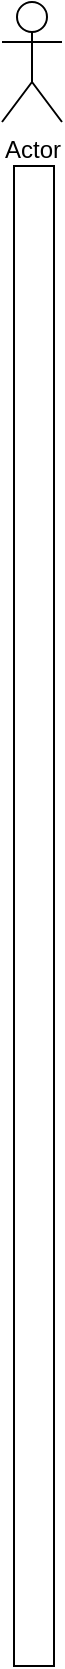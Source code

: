 <mxfile version="15.8.8" type="device"><diagram id="15-TwoIlxAnlAkbX2Fbt" name="Page-1"><mxGraphModel dx="1209" dy="671" grid="1" gridSize="10" guides="1" tooltips="1" connect="1" arrows="1" fold="1" page="1" pageScale="1" pageWidth="827" pageHeight="1169" math="0" shadow="0"><root><mxCell id="0"/><mxCell id="1" parent="0"/><mxCell id="O651aNxi7wWV7ddlvcpa-1" value="" style="rounded=0;whiteSpace=wrap;html=1;" vertex="1" parent="1"><mxGeometry x="36" y="92" width="20" height="750" as="geometry"/></mxCell><mxCell id="O651aNxi7wWV7ddlvcpa-2" value="Actor" style="shape=umlActor;verticalLabelPosition=bottom;verticalAlign=top;html=1;outlineConnect=0;" vertex="1" parent="1"><mxGeometry x="30" y="10" width="30" height="60" as="geometry"/></mxCell></root></mxGraphModel></diagram></mxfile>
